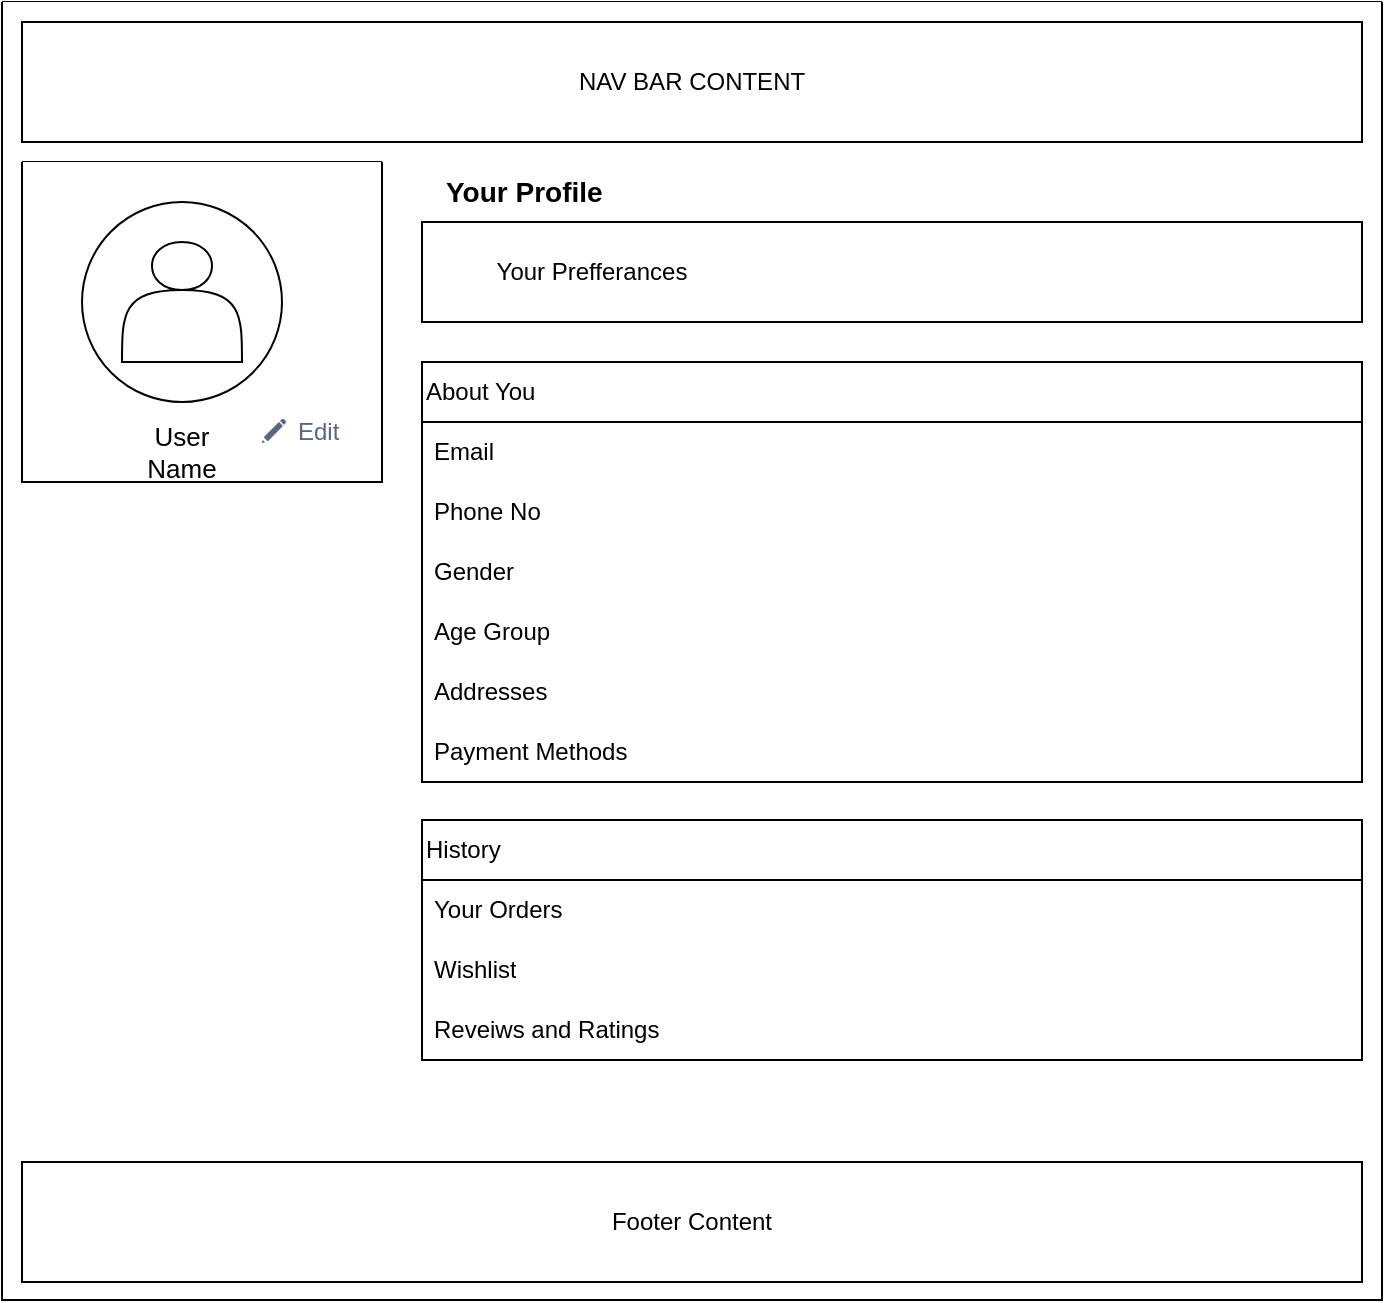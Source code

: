 <mxfile version="24.2.5" type="device">
  <diagram name="Page-1" id="flJVjtuQ8F2EKNirIMY0">
    <mxGraphModel dx="1400" dy="1992" grid="1" gridSize="10" guides="1" tooltips="1" connect="1" arrows="1" fold="1" page="1" pageScale="1" pageWidth="850" pageHeight="1100" math="0" shadow="0">
      <root>
        <mxCell id="0" />
        <mxCell id="1" parent="0" />
        <mxCell id="hX8Jhc1yeG-jjIMRJ2tx-44" value="" style="swimlane;startSize=0;gradientColor=default;swimlaneFillColor=default;" vertex="1" parent="1">
          <mxGeometry x="840" y="-50" width="690" height="649" as="geometry" />
        </mxCell>
        <mxCell id="hX8Jhc1yeG-jjIMRJ2tx-2" value="NAV BAR CONTENT" style="rounded=0;whiteSpace=wrap;html=1;" vertex="1" parent="hX8Jhc1yeG-jjIMRJ2tx-44">
          <mxGeometry x="10" y="10" width="670" height="60" as="geometry" />
        </mxCell>
        <mxCell id="hX8Jhc1yeG-jjIMRJ2tx-30" value="Footer Content" style="rounded=0;whiteSpace=wrap;html=1;" vertex="1" parent="hX8Jhc1yeG-jjIMRJ2tx-44">
          <mxGeometry x="10" y="580" width="670" height="60" as="geometry" />
        </mxCell>
        <mxCell id="hX8Jhc1yeG-jjIMRJ2tx-46" value="" style="swimlane;startSize=0;gradientColor=default;swimlaneFillColor=default;" vertex="1" parent="hX8Jhc1yeG-jjIMRJ2tx-44">
          <mxGeometry x="10" y="80" width="180" height="160" as="geometry" />
        </mxCell>
        <mxCell id="hX8Jhc1yeG-jjIMRJ2tx-4" value="" style="ellipse;whiteSpace=wrap;html=1;aspect=fixed;" vertex="1" parent="hX8Jhc1yeG-jjIMRJ2tx-46">
          <mxGeometry x="30" y="20" width="100" height="100" as="geometry" />
        </mxCell>
        <mxCell id="hX8Jhc1yeG-jjIMRJ2tx-5" value="" style="shape=actor;whiteSpace=wrap;html=1;" vertex="1" parent="hX8Jhc1yeG-jjIMRJ2tx-46">
          <mxGeometry x="50" y="40" width="60" height="60" as="geometry" />
        </mxCell>
        <mxCell id="hX8Jhc1yeG-jjIMRJ2tx-12" value="User Name" style="text;html=1;align=center;verticalAlign=middle;whiteSpace=wrap;rounded=0;fontSize=13;" vertex="1" parent="hX8Jhc1yeG-jjIMRJ2tx-46">
          <mxGeometry x="50" y="130" width="60" height="30" as="geometry" />
        </mxCell>
        <mxCell id="hX8Jhc1yeG-jjIMRJ2tx-34" value="Edit" style="rounded=1;align=left;fillColor=none;strokeColor=none;html=1;fontColor=#596780;fontSize=12;spacingLeft=26;" vertex="1" parent="hX8Jhc1yeG-jjIMRJ2tx-46">
          <mxGeometry x="110" y="120" width="50" height="29" as="geometry" />
        </mxCell>
        <mxCell id="hX8Jhc1yeG-jjIMRJ2tx-35" value="" style="shape=mxgraph.mscae.intune.subscription_portal;fillColor=#596780;strokeColor=none;fontColor=#ffffff;labelPosition=right;verticalLabelPosition=middle;align=left;verticalAlign=middle;html=1;spacingLeft=5" vertex="1" parent="hX8Jhc1yeG-jjIMRJ2tx-34">
          <mxGeometry y="0.5" width="12" height="12" relative="1" as="geometry">
            <mxPoint x="10" y="-6" as="offset" />
          </mxGeometry>
        </mxCell>
        <mxCell id="hX8Jhc1yeG-jjIMRJ2tx-3" value="Your Profile" style="text;html=1;align=left;verticalAlign=middle;whiteSpace=wrap;rounded=0;fontStyle=1;fontSize=14;" vertex="1" parent="hX8Jhc1yeG-jjIMRJ2tx-44">
          <mxGeometry x="220" y="80" width="120" height="30" as="geometry" />
        </mxCell>
        <mxCell id="hX8Jhc1yeG-jjIMRJ2tx-13" value="" style="rounded=0;whiteSpace=wrap;html=1;" vertex="1" parent="hX8Jhc1yeG-jjIMRJ2tx-44">
          <mxGeometry x="210" y="110" width="470" height="50" as="geometry" />
        </mxCell>
        <mxCell id="hX8Jhc1yeG-jjIMRJ2tx-14" value="Your Prefferances" style="text;html=1;align=center;verticalAlign=middle;whiteSpace=wrap;rounded=0;" vertex="1" parent="hX8Jhc1yeG-jjIMRJ2tx-44">
          <mxGeometry x="210" y="120" width="170" height="30" as="geometry" />
        </mxCell>
        <mxCell id="hX8Jhc1yeG-jjIMRJ2tx-15" value="About You" style="swimlane;fontStyle=0;childLayout=stackLayout;horizontal=1;startSize=30;horizontalStack=0;resizeParent=1;resizeParentMax=0;resizeLast=0;collapsible=1;marginBottom=0;whiteSpace=wrap;html=1;align=left;" vertex="1" parent="hX8Jhc1yeG-jjIMRJ2tx-44">
          <mxGeometry x="210" y="180" width="470" height="210" as="geometry" />
        </mxCell>
        <mxCell id="hX8Jhc1yeG-jjIMRJ2tx-16" value="Email" style="text;strokeColor=none;fillColor=none;align=left;verticalAlign=middle;spacingLeft=4;spacingRight=4;overflow=hidden;points=[[0,0.5],[1,0.5]];portConstraint=eastwest;rotatable=0;whiteSpace=wrap;html=1;" vertex="1" parent="hX8Jhc1yeG-jjIMRJ2tx-15">
          <mxGeometry y="30" width="470" height="30" as="geometry" />
        </mxCell>
        <mxCell id="hX8Jhc1yeG-jjIMRJ2tx-19" value="Phone No" style="text;strokeColor=none;fillColor=none;align=left;verticalAlign=middle;spacingLeft=4;spacingRight=4;overflow=hidden;points=[[0,0.5],[1,0.5]];portConstraint=eastwest;rotatable=0;whiteSpace=wrap;html=1;" vertex="1" parent="hX8Jhc1yeG-jjIMRJ2tx-15">
          <mxGeometry y="60" width="470" height="30" as="geometry" />
        </mxCell>
        <mxCell id="hX8Jhc1yeG-jjIMRJ2tx-20" value="Gender" style="text;strokeColor=none;fillColor=none;align=left;verticalAlign=middle;spacingLeft=4;spacingRight=4;overflow=hidden;points=[[0,0.5],[1,0.5]];portConstraint=eastwest;rotatable=0;whiteSpace=wrap;html=1;" vertex="1" parent="hX8Jhc1yeG-jjIMRJ2tx-15">
          <mxGeometry y="90" width="470" height="30" as="geometry" />
        </mxCell>
        <mxCell id="hX8Jhc1yeG-jjIMRJ2tx-17" value="Age Group" style="text;strokeColor=none;fillColor=none;align=left;verticalAlign=middle;spacingLeft=4;spacingRight=4;overflow=hidden;points=[[0,0.5],[1,0.5]];portConstraint=eastwest;rotatable=0;whiteSpace=wrap;html=1;" vertex="1" parent="hX8Jhc1yeG-jjIMRJ2tx-15">
          <mxGeometry y="120" width="470" height="30" as="geometry" />
        </mxCell>
        <mxCell id="hX8Jhc1yeG-jjIMRJ2tx-36" value="Addresses" style="text;strokeColor=none;fillColor=none;align=left;verticalAlign=middle;spacingLeft=4;spacingRight=4;overflow=hidden;points=[[0,0.5],[1,0.5]];portConstraint=eastwest;rotatable=0;whiteSpace=wrap;html=1;" vertex="1" parent="hX8Jhc1yeG-jjIMRJ2tx-15">
          <mxGeometry y="150" width="470" height="30" as="geometry" />
        </mxCell>
        <mxCell id="hX8Jhc1yeG-jjIMRJ2tx-37" value="Payment Methods" style="text;strokeColor=none;fillColor=none;align=left;verticalAlign=middle;spacingLeft=4;spacingRight=4;overflow=hidden;points=[[0,0.5],[1,0.5]];portConstraint=eastwest;rotatable=0;whiteSpace=wrap;html=1;" vertex="1" parent="hX8Jhc1yeG-jjIMRJ2tx-15">
          <mxGeometry y="180" width="470" height="30" as="geometry" />
        </mxCell>
        <mxCell id="hX8Jhc1yeG-jjIMRJ2tx-25" value="History" style="swimlane;fontStyle=0;childLayout=stackLayout;horizontal=1;startSize=30;horizontalStack=0;resizeParent=1;resizeParentMax=0;resizeLast=0;collapsible=1;marginBottom=0;whiteSpace=wrap;html=1;align=left;" vertex="1" parent="hX8Jhc1yeG-jjIMRJ2tx-44">
          <mxGeometry x="210" y="409" width="470" height="120" as="geometry" />
        </mxCell>
        <mxCell id="hX8Jhc1yeG-jjIMRJ2tx-26" value="Your Orders" style="text;strokeColor=none;fillColor=none;align=left;verticalAlign=middle;spacingLeft=4;spacingRight=4;overflow=hidden;points=[[0,0.5],[1,0.5]];portConstraint=eastwest;rotatable=0;whiteSpace=wrap;html=1;" vertex="1" parent="hX8Jhc1yeG-jjIMRJ2tx-25">
          <mxGeometry y="30" width="470" height="30" as="geometry" />
        </mxCell>
        <mxCell id="hX8Jhc1yeG-jjIMRJ2tx-27" value="Wishlist" style="text;strokeColor=none;fillColor=none;align=left;verticalAlign=middle;spacingLeft=4;spacingRight=4;overflow=hidden;points=[[0,0.5],[1,0.5]];portConstraint=eastwest;rotatable=0;whiteSpace=wrap;html=1;" vertex="1" parent="hX8Jhc1yeG-jjIMRJ2tx-25">
          <mxGeometry y="60" width="470" height="30" as="geometry" />
        </mxCell>
        <mxCell id="hX8Jhc1yeG-jjIMRJ2tx-28" value="Reveiws and Ratings&amp;nbsp;" style="text;strokeColor=none;fillColor=none;align=left;verticalAlign=middle;spacingLeft=4;spacingRight=4;overflow=hidden;points=[[0,0.5],[1,0.5]];portConstraint=eastwest;rotatable=0;whiteSpace=wrap;html=1;" vertex="1" parent="hX8Jhc1yeG-jjIMRJ2tx-25">
          <mxGeometry y="90" width="470" height="30" as="geometry" />
        </mxCell>
      </root>
    </mxGraphModel>
  </diagram>
</mxfile>
